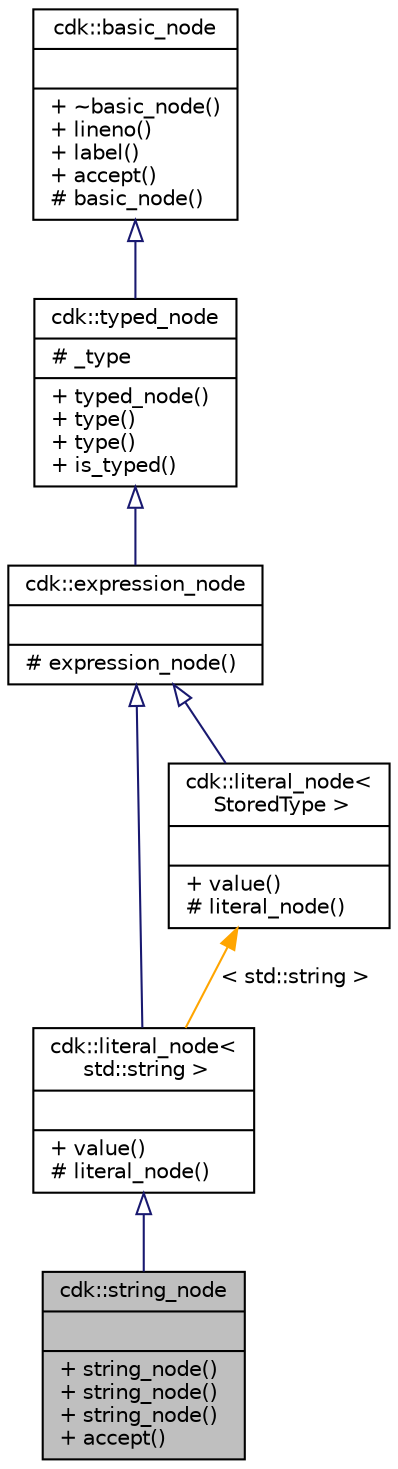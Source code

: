 digraph "cdk::string_node"
{
  edge [fontname="Helvetica",fontsize="10",labelfontname="Helvetica",labelfontsize="10"];
  node [fontname="Helvetica",fontsize="10",shape=record];
  Node6 [label="{cdk::string_node\n||+ string_node()\l+ string_node()\l+ string_node()\l+ accept()\l}",height=0.2,width=0.4,color="black", fillcolor="grey75", style="filled", fontcolor="black"];
  Node7 -> Node6 [dir="back",color="midnightblue",fontsize="10",style="solid",arrowtail="onormal"];
  Node7 [label="{cdk::literal_node\<\l std::string \>\n||+ value()\l# literal_node()\l}",height=0.2,width=0.4,color="black", fillcolor="white", style="filled",URL="$classcdk_1_1literal__node.html"];
  Node8 -> Node7 [dir="back",color="midnightblue",fontsize="10",style="solid",arrowtail="onormal"];
  Node8 [label="{cdk::expression_node\n||# expression_node()\l}",height=0.2,width=0.4,color="black", fillcolor="white", style="filled",URL="$classcdk_1_1expression__node.html"];
  Node9 -> Node8 [dir="back",color="midnightblue",fontsize="10",style="solid",arrowtail="onormal"];
  Node9 [label="{cdk::typed_node\n|# _type\l|+ typed_node()\l+ type()\l+ type()\l+ is_typed()\l}",height=0.2,width=0.4,color="black", fillcolor="white", style="filled",URL="$classcdk_1_1typed__node.html"];
  Node10 -> Node9 [dir="back",color="midnightblue",fontsize="10",style="solid",arrowtail="onormal"];
  Node10 [label="{cdk::basic_node\n||+ ~basic_node()\l+ lineno()\l+ label()\l+ accept()\l# basic_node()\l}",height=0.2,width=0.4,color="black", fillcolor="white", style="filled",URL="$classcdk_1_1basic__node.html"];
  Node11 -> Node7 [dir="back",color="orange",fontsize="10",style="solid",label=" \< std::string \>" ];
  Node11 [label="{cdk::literal_node\<\l StoredType \>\n||+ value()\l# literal_node()\l}",height=0.2,width=0.4,color="black", fillcolor="white", style="filled",URL="$classcdk_1_1literal__node.html"];
  Node8 -> Node11 [dir="back",color="midnightblue",fontsize="10",style="solid",arrowtail="onormal"];
}
